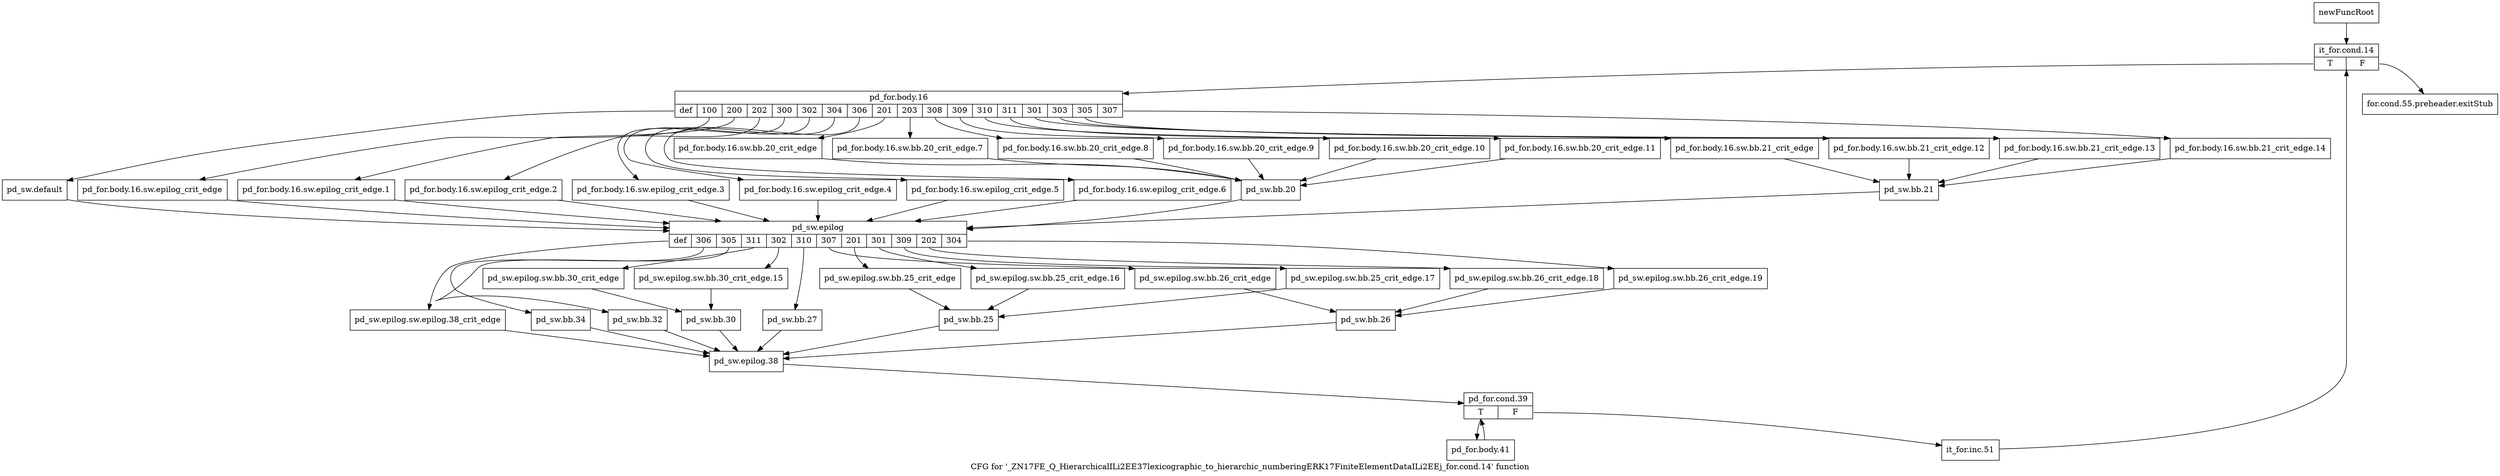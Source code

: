digraph "CFG for '_ZN17FE_Q_HierarchicalILi2EE37lexicographic_to_hierarchic_numberingERK17FiniteElementDataILi2EEj_for.cond.14' function" {
	label="CFG for '_ZN17FE_Q_HierarchicalILi2EE37lexicographic_to_hierarchic_numberingERK17FiniteElementDataILi2EEj_for.cond.14' function";

	Node0x912f560 [shape=record,label="{newFuncRoot}"];
	Node0x912f560 -> Node0x912f600;
	Node0x912f5b0 [shape=record,label="{for.cond.55.preheader.exitStub}"];
	Node0x912f600 [shape=record,label="{it_for.cond.14|{<s0>T|<s1>F}}"];
	Node0x912f600:s0 -> Node0x912fe70;
	Node0x912f600:s1 -> Node0x912f5b0;
	Node0x912fe70 [shape=record,label="{pd_for.body.16|{<s0>def|<s1>100|<s2>200|<s3>202|<s4>300|<s5>302|<s6>304|<s7>306|<s8>201|<s9>203|<s10>308|<s11>309|<s12>310|<s13>311|<s14>301|<s15>303|<s16>305|<s17>307}}"];
	Node0x912fe70:s0 -> Node0x91304b0;
	Node0x912fe70:s1 -> Node0x9130460;
	Node0x912fe70:s2 -> Node0x9130410;
	Node0x912fe70:s3 -> Node0x91303c0;
	Node0x912fe70:s4 -> Node0x9130370;
	Node0x912fe70:s5 -> Node0x9130320;
	Node0x912fe70:s6 -> Node0x91302d0;
	Node0x912fe70:s7 -> Node0x9130280;
	Node0x912fe70:s8 -> Node0x91301e0;
	Node0x912fe70:s9 -> Node0x9130190;
	Node0x912fe70:s10 -> Node0x9130140;
	Node0x912fe70:s11 -> Node0x91300f0;
	Node0x912fe70:s12 -> Node0x91300a0;
	Node0x912fe70:s13 -> Node0x9130050;
	Node0x912fe70:s14 -> Node0x912ffb0;
	Node0x912fe70:s15 -> Node0x912ff60;
	Node0x912fe70:s16 -> Node0x912ff10;
	Node0x912fe70:s17 -> Node0x912fec0;
	Node0x912fec0 [shape=record,label="{pd_for.body.16.sw.bb.21_crit_edge.14}"];
	Node0x912fec0 -> Node0x9130000;
	Node0x912ff10 [shape=record,label="{pd_for.body.16.sw.bb.21_crit_edge.13}"];
	Node0x912ff10 -> Node0x9130000;
	Node0x912ff60 [shape=record,label="{pd_for.body.16.sw.bb.21_crit_edge.12}"];
	Node0x912ff60 -> Node0x9130000;
	Node0x912ffb0 [shape=record,label="{pd_for.body.16.sw.bb.21_crit_edge}"];
	Node0x912ffb0 -> Node0x9130000;
	Node0x9130000 [shape=record,label="{pd_sw.bb.21}"];
	Node0x9130000 -> Node0x9130500;
	Node0x9130050 [shape=record,label="{pd_for.body.16.sw.bb.20_crit_edge.11}"];
	Node0x9130050 -> Node0x9130230;
	Node0x91300a0 [shape=record,label="{pd_for.body.16.sw.bb.20_crit_edge.10}"];
	Node0x91300a0 -> Node0x9130230;
	Node0x91300f0 [shape=record,label="{pd_for.body.16.sw.bb.20_crit_edge.9}"];
	Node0x91300f0 -> Node0x9130230;
	Node0x9130140 [shape=record,label="{pd_for.body.16.sw.bb.20_crit_edge.8}"];
	Node0x9130140 -> Node0x9130230;
	Node0x9130190 [shape=record,label="{pd_for.body.16.sw.bb.20_crit_edge.7}"];
	Node0x9130190 -> Node0x9130230;
	Node0x91301e0 [shape=record,label="{pd_for.body.16.sw.bb.20_crit_edge}"];
	Node0x91301e0 -> Node0x9130230;
	Node0x9130230 [shape=record,label="{pd_sw.bb.20}"];
	Node0x9130230 -> Node0x9130500;
	Node0x9130280 [shape=record,label="{pd_for.body.16.sw.epilog_crit_edge.6}"];
	Node0x9130280 -> Node0x9130500;
	Node0x91302d0 [shape=record,label="{pd_for.body.16.sw.epilog_crit_edge.5}"];
	Node0x91302d0 -> Node0x9130500;
	Node0x9130320 [shape=record,label="{pd_for.body.16.sw.epilog_crit_edge.4}"];
	Node0x9130320 -> Node0x9130500;
	Node0x9130370 [shape=record,label="{pd_for.body.16.sw.epilog_crit_edge.3}"];
	Node0x9130370 -> Node0x9130500;
	Node0x91303c0 [shape=record,label="{pd_for.body.16.sw.epilog_crit_edge.2}"];
	Node0x91303c0 -> Node0x9130500;
	Node0x9130410 [shape=record,label="{pd_for.body.16.sw.epilog_crit_edge.1}"];
	Node0x9130410 -> Node0x9130500;
	Node0x9130460 [shape=record,label="{pd_for.body.16.sw.epilog_crit_edge}"];
	Node0x9130460 -> Node0x9130500;
	Node0x91304b0 [shape=record,label="{pd_sw.default}"];
	Node0x91304b0 -> Node0x9130500;
	Node0x9130500 [shape=record,label="{pd_sw.epilog|{<s0>def|<s1>306|<s2>305|<s3>311|<s4>302|<s5>310|<s6>307|<s7>201|<s8>301|<s9>309|<s10>202|<s11>304}}"];
	Node0x9130500:s0 -> Node0x91309b0;
	Node0x9130500:s1 -> Node0x9130960;
	Node0x9130500:s2 -> Node0x9130910;
	Node0x9130500:s3 -> Node0x9130870;
	Node0x9130500:s4 -> Node0x9130820;
	Node0x9130500:s5 -> Node0x91307d0;
	Node0x9130500:s6 -> Node0x9130730;
	Node0x9130500:s7 -> Node0x9130690;
	Node0x9130500:s8 -> Node0x9130640;
	Node0x9130500:s9 -> Node0x91305f0;
	Node0x9130500:s10 -> Node0x91305a0;
	Node0x9130500:s11 -> Node0x9130550;
	Node0x9130550 [shape=record,label="{pd_sw.epilog.sw.bb.26_crit_edge.19}"];
	Node0x9130550 -> Node0x9130780;
	Node0x91305a0 [shape=record,label="{pd_sw.epilog.sw.bb.26_crit_edge.18}"];
	Node0x91305a0 -> Node0x9130780;
	Node0x91305f0 [shape=record,label="{pd_sw.epilog.sw.bb.25_crit_edge.17}"];
	Node0x91305f0 -> Node0x91306e0;
	Node0x9130640 [shape=record,label="{pd_sw.epilog.sw.bb.25_crit_edge.16}"];
	Node0x9130640 -> Node0x91306e0;
	Node0x9130690 [shape=record,label="{pd_sw.epilog.sw.bb.25_crit_edge}"];
	Node0x9130690 -> Node0x91306e0;
	Node0x91306e0 [shape=record,label="{pd_sw.bb.25}"];
	Node0x91306e0 -> Node0x9130a00;
	Node0x9130730 [shape=record,label="{pd_sw.epilog.sw.bb.26_crit_edge}"];
	Node0x9130730 -> Node0x9130780;
	Node0x9130780 [shape=record,label="{pd_sw.bb.26}"];
	Node0x9130780 -> Node0x9130a00;
	Node0x91307d0 [shape=record,label="{pd_sw.bb.27}"];
	Node0x91307d0 -> Node0x9130a00;
	Node0x9130820 [shape=record,label="{pd_sw.epilog.sw.bb.30_crit_edge.15}"];
	Node0x9130820 -> Node0x91308c0;
	Node0x9130870 [shape=record,label="{pd_sw.epilog.sw.bb.30_crit_edge}"];
	Node0x9130870 -> Node0x91308c0;
	Node0x91308c0 [shape=record,label="{pd_sw.bb.30}"];
	Node0x91308c0 -> Node0x9130a00;
	Node0x9130910 [shape=record,label="{pd_sw.bb.32}"];
	Node0x9130910 -> Node0x9130a00;
	Node0x9130960 [shape=record,label="{pd_sw.bb.34}"];
	Node0x9130960 -> Node0x9130a00;
	Node0x91309b0 [shape=record,label="{pd_sw.epilog.sw.epilog.38_crit_edge}"];
	Node0x91309b0 -> Node0x9130a00;
	Node0x9130a00 [shape=record,label="{pd_sw.epilog.38}"];
	Node0x9130a00 -> Node0x9130a50;
	Node0x9130a50 [shape=record,label="{pd_for.cond.39|{<s0>T|<s1>F}}"];
	Node0x9130a50:s0 -> Node0x9130af0;
	Node0x9130a50:s1 -> Node0x9130aa0;
	Node0x9130aa0 [shape=record,label="{it_for.inc.51}"];
	Node0x9130aa0 -> Node0x912f600;
	Node0x9130af0 [shape=record,label="{pd_for.body.41}"];
	Node0x9130af0 -> Node0x9130a50;
}
